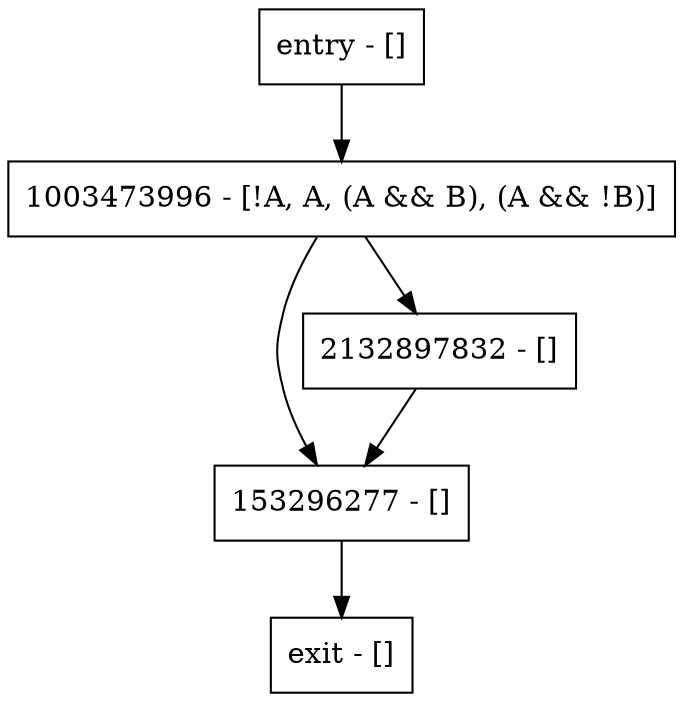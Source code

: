 digraph main {
node [shape=record];
entry [label="entry - []"];
exit [label="exit - []"];
153296277 [label="153296277 - []"];
1003473996 [label="1003473996 - [!A, A, (A && B), (A && !B)]"];
2132897832 [label="2132897832 - []"];
entry;
exit;
entry -> 1003473996;
153296277 -> exit;
1003473996 -> 153296277;
1003473996 -> 2132897832;
2132897832 -> 153296277;
}
